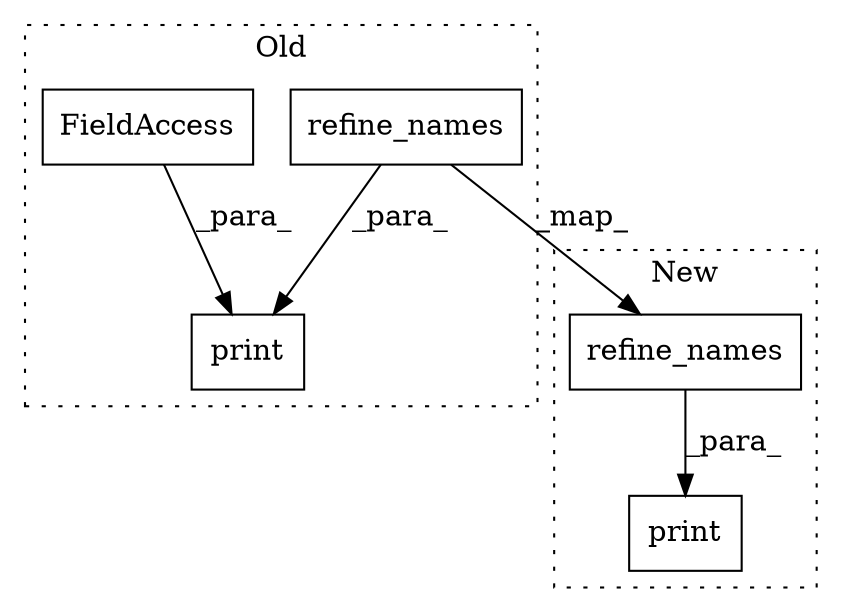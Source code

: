 digraph G {
subgraph cluster0 {
1 [label="refine_names" a="32" s="673,701" l="13,1" shape="box"];
3 [label="print" a="32" s="708,724" l="6,1" shape="box"];
5 [label="FieldAccess" a="22" s="714" l="4" shape="box"];
label = "Old";
style="dotted";
}
subgraph cluster1 {
2 [label="refine_names" a="32" s="674,702" l="13,1" shape="box"];
4 [label="print" a="32" s="663,703" l="6,1" shape="box"];
label = "New";
style="dotted";
}
1 -> 3 [label="_para_"];
1 -> 2 [label="_map_"];
2 -> 4 [label="_para_"];
5 -> 3 [label="_para_"];
}